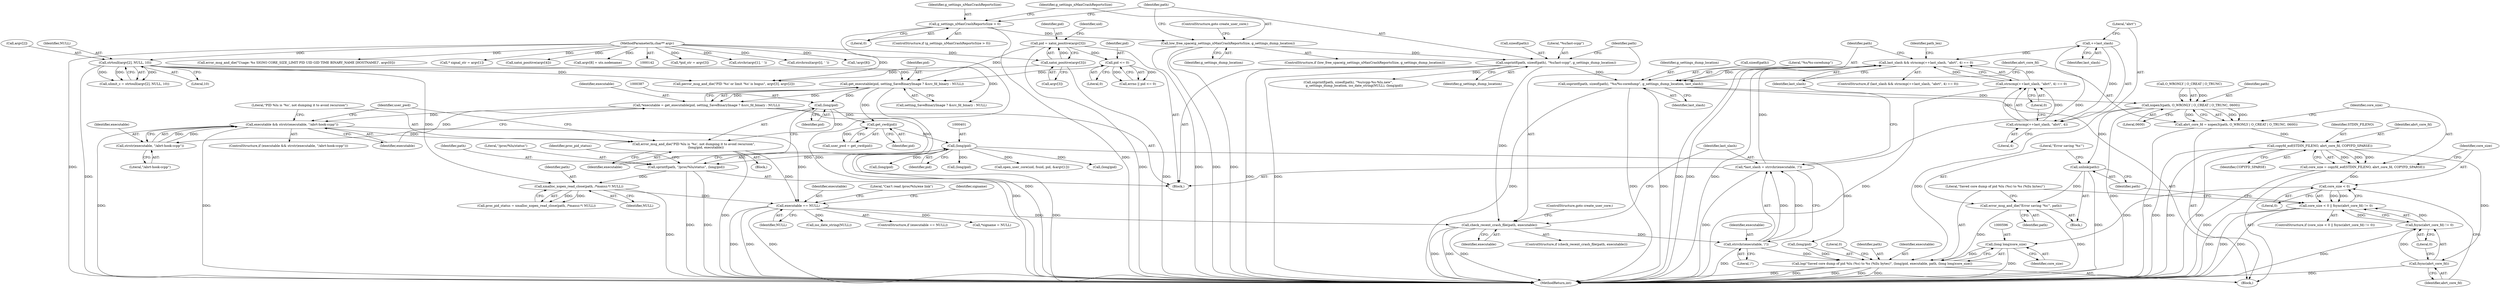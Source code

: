 digraph "0_abrt_4f2c1ddd3e3b81d2d5146b883115371f1cada9f9@pointer" {
"1000542" [label="(Call,++last_slash)"];
"1000532" [label="(Call,*last_slash = strrchr(executable, '/'))"];
"1000534" [label="(Call,strrchr(executable, '/'))"];
"1000526" [label="(Call,check_recent_crash_file(path, executable))"];
"1000519" [label="(Call,snprintf(path, sizeof(path), \"%s/last-ccpp\", g_settings_dump_location))"];
"1000515" [label="(Call,low_free_space(g_settings_nMaxCrashReportsSize, g_settings_dump_location))"];
"1000510" [label="(Call,g_settings_nMaxCrashReportsSize > 0)"];
"1000453" [label="(Call,executable == NULL)"];
"1000384" [label="(Call,error_msg_and_die(\"PID %lu is '%s', not dumping it to avoid recursion\",\n                        (long)pid, executable))"];
"1000386" [label="(Call,(long)pid)"];
"1000370" [label="(Call,get_executable(pid, setting_SaveBinaryImage ? &src_fd_binary : NULL))"];
"1000317" [label="(Call,pid <= 0)"];
"1000301" [label="(Call,pid = xatoi_positive(argv[3]))"];
"1000303" [label="(Call,xatoi_positive(argv[3]))"];
"1000144" [label="(MethodParameterIn,char** argv)"];
"1000270" [label="(Call,strtoull(argv[2], NULL, 10))"];
"1000378" [label="(Call,executable && strstr(executable, \"/abrt-hook-ccpp\"))"];
"1000368" [label="(Call,*executable = get_executable(pid, setting_SaveBinaryImage ? &src_fd_binary : NULL))"];
"1000380" [label="(Call,strstr(executable, \"/abrt-hook-ccpp\"))"];
"1000405" [label="(Call,xmalloc_xopen_read_close(path, /*maxsz:*/ NULL))"];
"1000397" [label="(Call,sprintf(path, \"/proc/%lu/status\", (long)pid))"];
"1000400" [label="(Call,(long)pid)"];
"1000392" [label="(Call,get_cwd(pid))"];
"1000538" [label="(Call,last_slash && strncmp(++last_slash, \"abrt\", 4) == 0)"];
"1000548" [label="(Call,snprintf(path, sizeof(path), \"%s/%s-coredump\", g_settings_dump_location, last_slash))"];
"1000558" [label="(Call,xopen3(path, O_WRONLY | O_CREAT | O_TRUNC, 0600))"];
"1000556" [label="(Call,abrt_core_fd = xopen3(path, O_WRONLY | O_CREAT | O_TRUNC, 0600))"];
"1000569" [label="(Call,copyfd_eof(STDIN_FILENO, abrt_core_fd, COPYFD_SPARSE))"];
"1000567" [label="(Call,core_size = copyfd_eof(STDIN_FILENO, abrt_core_fd, COPYFD_SPARSE))"];
"1000575" [label="(Call,core_size < 0)"];
"1000574" [label="(Call,core_size < 0 || fsync(abrt_core_fd) != 0)"];
"1000595" [label="(Call,(long long)core_size)"];
"1000588" [label="(Call,log(\"Saved core dump of pid %lu (%s) to %s (%llu bytes)\", (long)pid, executable, path, (long long)core_size))"];
"1000579" [label="(Call,fsync(abrt_core_fd))"];
"1000578" [label="(Call,fsync(abrt_core_fd) != 0)"];
"1000583" [label="(Call,unlink(path))"];
"1000585" [label="(Call,error_msg_and_die(\"Error saving '%s'\", path))"];
"1000541" [label="(Call,strncmp(++last_slash, \"abrt\", 4))"];
"1000540" [label="(Call,strncmp(++last_slash, \"abrt\", 4) == 0)"];
"1000295" [label="(Call,*pid_str = argv[3])"];
"1000587" [label="(Identifier,path)"];
"1000577" [label="(Literal,0)"];
"1000454" [label="(Identifier,executable)"];
"1000407" [label="(Identifier,NULL)"];
"1000603" [label="(Call,snprintf(path, sizeof(path), \"%s/ccpp-%s-%lu.new\",\n            g_settings_dump_location, iso_date_string(NULL), (long)pid))"];
"1000576" [label="(Identifier,core_size)"];
"1000177" [label="(Call,strchr(argv[1], ' '))"];
"1000552" [label="(Literal,\"%s/%s-coredump\")"];
"1000542" [label="(Call,++last_slash)"];
"1000589" [label="(Literal,\"Saved core dump of pid %lu (%s) to %s (%llu bytes)\")"];
"1000368" [label="(Call,*executable = get_executable(pid, setting_SaveBinaryImage ? &src_fd_binary : NULL))"];
"1000274" [label="(Identifier,NULL)"];
"1000458" [label="(Literal,\"Can't read /proc/%lu/exe link\")"];
"1000532" [label="(Call,*last_slash = strrchr(executable, '/'))"];
"1000527" [label="(Identifier,path)"];
"1000585" [label="(Call,error_msg_and_die(\"Error saving '%s'\", path))"];
"1000514" [label="(ControlStructure,if (low_free_space(g_settings_nMaxCrashReportsSize, g_settings_dump_location)))"];
"1000382" [label="(Literal,\"/abrt-hook-ccpp\")"];
"1000372" [label="(Call,setting_SaveBinaryImage ? &src_fd_binary : NULL)"];
"1000370" [label="(Call,get_executable(pid, setting_SaveBinaryImage ? &src_fd_binary : NULL))"];
"1000511" [label="(Identifier,g_settings_nMaxCrashReportsSize)"];
"1000571" [label="(Identifier,abrt_core_fd)"];
"1000538" [label="(Call,last_slash && strncmp(++last_slash, \"abrt\", 4) == 0)"];
"1000567" [label="(Call,core_size = copyfd_eof(STDIN_FILENO, abrt_core_fd, COPYFD_SPARSE))"];
"1000392" [label="(Call,get_cwd(pid))"];
"1000453" [label="(Call,executable == NULL)"];
"1000196" [label="(Call,strchrnul(argv[i], ' '))"];
"1000403" [label="(Call,proc_pid_status = xmalloc_xopen_read_close(path, /*maxsz:*/ NULL))"];
"1000402" [label="(Identifier,pid)"];
"1000393" [label="(Identifier,pid)"];
"1000556" [label="(Call,abrt_core_fd = xopen3(path, O_WRONLY | O_CREAT | O_TRUNC, 0600))"];
"1000611" [label="(Call,(long)pid)"];
"1000543" [label="(Identifier,last_slash)"];
"1000545" [label="(Literal,4)"];
"1000444" [label="(Call,open_user_core(uid, fsuid, pid, &argv[1]))"];
"1000536" [label="(Literal,'/')"];
"1000570" [label="(Identifier,STDIN_FILENO)"];
"1000275" [label="(Literal,10)"];
"1000548" [label="(Call,snprintf(path, sizeof(path), \"%s/%s-coredump\", g_settings_dump_location, last_slash))"];
"1000270" [label="(Call,strtoull(argv[2], NULL, 10))"];
"1000379" [label="(Identifier,executable)"];
"1000586" [label="(Literal,\"Error saving '%s'\")"];
"1000534" [label="(Call,strrchr(executable, '/'))"];
"1000559" [label="(Identifier,path)"];
"1000309" [label="(Identifier,uid)"];
"1000524" [label="(Identifier,g_settings_dump_location)"];
"1000521" [label="(Call,sizeof(path))"];
"1000584" [label="(Identifier,path)"];
"1000391" [label="(Identifier,user_pwd)"];
"1000465" [label="(Identifier,signame)"];
"1000398" [label="(Identifier,path)"];
"1000390" [label="(Call,user_pwd = get_cwd(pid))"];
"1000317" [label="(Call,pid <= 0)"];
"1000560" [label="(Call,O_WRONLY | O_CREAT | O_TRUNC)"];
"1000385" [label="(Literal,\"PID %lu is '%s', not dumping it to avoid recursion\")"];
"1000575" [label="(Call,core_size < 0)"];
"1000582" [label="(Block,)"];
"1000572" [label="(Identifier,COPYFD_SPARSE)"];
"1000609" [label="(Call,iso_date_string(NULL))"];
"1000304" [label="(Call,argv[3])"];
"1000399" [label="(Literal,\"/proc/%lu/status\")"];
"1000533" [label="(Identifier,last_slash)"];
"1000597" [label="(Identifier,core_size)"];
"1000553" [label="(Identifier,g_settings_dump_location)"];
"1000145" [label="(Block,)"];
"1000539" [label="(Identifier,last_slash)"];
"1000550" [label="(Call,sizeof(path))"];
"1000588" [label="(Call,log(\"Saved core dump of pid %lu (%s) to %s (%llu bytes)\", (long)pid, executable, path, (long long)core_size))"];
"1000546" [label="(Literal,0)"];
"1000590" [label="(Call,(long)pid)"];
"1000452" [label="(ControlStructure,if (executable == NULL))"];
"1000381" [label="(Identifier,executable)"];
"1000579" [label="(Call,fsync(abrt_core_fd))"];
"1000557" [label="(Identifier,abrt_core_fd)"];
"1000386" [label="(Call,(long)pid)"];
"1000389" [label="(Identifier,executable)"];
"1000547" [label="(Block,)"];
"1000580" [label="(Identifier,abrt_core_fd)"];
"1000406" [label="(Identifier,path)"];
"1000540" [label="(Call,strncmp(++last_slash, \"abrt\", 4) == 0)"];
"1000404" [label="(Identifier,proc_pid_status)"];
"1000541" [label="(Call,strncmp(++last_slash, \"abrt\", 4))"];
"1000384" [label="(Call,error_msg_and_die(\"PID %lu is '%s', not dumping it to avoid recursion\",\n                        (long)pid, executable))"];
"1000574" [label="(Call,core_size < 0 || fsync(abrt_core_fd) != 0)"];
"1000371" [label="(Identifier,pid)"];
"1000303" [label="(Call,xatoi_positive(argv[3]))"];
"1000599" [label="(Literal,0)"];
"1000518" [label="(ControlStructure,goto create_user_core;)"];
"1000405" [label="(Call,xmalloc_xopen_read_close(path, /*maxsz:*/ NULL))"];
"1000530" [label="(ControlStructure,goto create_user_core;)"];
"1000144" [label="(MethodParameterIn,char** argv)"];
"1000380" [label="(Call,strstr(executable, \"/abrt-hook-ccpp\"))"];
"1000526" [label="(Call,check_recent_crash_file(path, executable))"];
"1000377" [label="(ControlStructure,if (executable && strstr(executable, \"/abrt-hook-ccpp\")))"];
"1000346" [label="(Call,!argv[8])"];
"1000271" [label="(Call,argv[2])"];
"1000378" [label="(Call,executable && strstr(executable, \"/abrt-hook-ccpp\"))"];
"1000554" [label="(Identifier,last_slash)"];
"1000519" [label="(Call,snprintf(path, sizeof(path), \"%s/last-ccpp\", g_settings_dump_location))"];
"1000509" [label="(ControlStructure,if (g_settings_nMaxCrashReportsSize > 0))"];
"1000602" [label="(Identifier,path_len)"];
"1000594" [label="(Identifier,path)"];
"1000301" [label="(Call,pid = xatoi_positive(argv[3]))"];
"1000400" [label="(Call,(long)pid)"];
"1000573" [label="(ControlStructure,if (core_size < 0 || fsync(abrt_core_fd) != 0))"];
"1000520" [label="(Identifier,path)"];
"1000583" [label="(Call,unlink(path))"];
"1000544" [label="(Literal,\"abrt\")"];
"1000581" [label="(Literal,0)"];
"1000383" [label="(Block,)"];
"1000528" [label="(Identifier,executable)"];
"1000565" [label="(Literal,0600)"];
"1000321" [label="(Call,perror_msg_and_die(\"PID '%s' or limit '%s' is bogus\", argv[3], argv[2]))"];
"1001171" [label="(Call,(long)pid)"];
"1000515" [label="(Call,low_free_space(g_settings_nMaxCrashReportsSize, g_settings_dump_location))"];
"1000512" [label="(Literal,0)"];
"1000516" [label="(Identifier,g_settings_nMaxCrashReportsSize)"];
"1000318" [label="(Identifier,pid)"];
"1000315" [label="(Call,errno || pid <= 0)"];
"1000558" [label="(Call,xopen3(path, O_WRONLY | O_CREAT | O_TRUNC, 0600))"];
"1000523" [label="(Literal,\"%s/last-ccpp\")"];
"1000549" [label="(Identifier,path)"];
"1000595" [label="(Call,(long long)core_size)"];
"1000569" [label="(Call,copyfd_eof(STDIN_FILENO, abrt_core_fd, COPYFD_SPARSE))"];
"1000517" [label="(Identifier,g_settings_dump_location)"];
"1000537" [label="(ControlStructure,if (last_slash && strncmp(++last_slash, \"abrt\", 4) == 0))"];
"1000319" [label="(Literal,0)"];
"1000568" [label="(Identifier,core_size)"];
"1000171" [label="(Call,error_msg_and_die(\"Usage: %s SIGNO CORE_SIZE_LIMIT PID UID GID TIME BINARY_NAME [HOSTNAME]\", argv[0]))"];
"1000369" [label="(Identifier,executable)"];
"1000535" [label="(Identifier,executable)"];
"1000257" [label="(Call,* signal_str = argv[1])"];
"1000310" [label="(Call,xatoi_positive(argv[4]))"];
"1000578" [label="(Call,fsync(abrt_core_fd) != 0)"];
"1000510" [label="(Call,g_settings_nMaxCrashReportsSize > 0)"];
"1000464" [label="(Call,*signame = NULL)"];
"1000302" [label="(Identifier,pid)"];
"1000397" [label="(Call,sprintf(path, \"/proc/%lu/status\", (long)pid))"];
"1000593" [label="(Identifier,executable)"];
"1000455" [label="(Identifier,NULL)"];
"1000388" [label="(Identifier,pid)"];
"1001180" [label="(MethodReturn,int)"];
"1000354" [label="(Call,argv[8] = uts.nodename)"];
"1000525" [label="(ControlStructure,if (check_recent_crash_file(path, executable)))"];
"1000268" [label="(Call,ulimit_c = strtoull(argv[2], NULL, 10))"];
"1000459" [label="(Call,(long)pid)"];
"1000542" -> "1000541"  [label="AST: "];
"1000542" -> "1000543"  [label="CFG: "];
"1000543" -> "1000542"  [label="AST: "];
"1000544" -> "1000542"  [label="CFG: "];
"1000542" -> "1000538"  [label="DDG: "];
"1000542" -> "1000541"  [label="DDG: "];
"1000532" -> "1000542"  [label="DDG: "];
"1000532" -> "1000145"  [label="AST: "];
"1000532" -> "1000534"  [label="CFG: "];
"1000533" -> "1000532"  [label="AST: "];
"1000534" -> "1000532"  [label="AST: "];
"1000539" -> "1000532"  [label="CFG: "];
"1000532" -> "1001180"  [label="DDG: "];
"1000534" -> "1000532"  [label="DDG: "];
"1000534" -> "1000532"  [label="DDG: "];
"1000532" -> "1000538"  [label="DDG: "];
"1000534" -> "1000536"  [label="CFG: "];
"1000535" -> "1000534"  [label="AST: "];
"1000536" -> "1000534"  [label="AST: "];
"1000534" -> "1001180"  [label="DDG: "];
"1000526" -> "1000534"  [label="DDG: "];
"1000534" -> "1000588"  [label="DDG: "];
"1000526" -> "1000525"  [label="AST: "];
"1000526" -> "1000528"  [label="CFG: "];
"1000527" -> "1000526"  [label="AST: "];
"1000528" -> "1000526"  [label="AST: "];
"1000530" -> "1000526"  [label="CFG: "];
"1000533" -> "1000526"  [label="CFG: "];
"1000526" -> "1001180"  [label="DDG: "];
"1000526" -> "1001180"  [label="DDG: "];
"1000526" -> "1001180"  [label="DDG: "];
"1000519" -> "1000526"  [label="DDG: "];
"1000453" -> "1000526"  [label="DDG: "];
"1000519" -> "1000145"  [label="AST: "];
"1000519" -> "1000524"  [label="CFG: "];
"1000520" -> "1000519"  [label="AST: "];
"1000521" -> "1000519"  [label="AST: "];
"1000523" -> "1000519"  [label="AST: "];
"1000524" -> "1000519"  [label="AST: "];
"1000527" -> "1000519"  [label="CFG: "];
"1000519" -> "1001180"  [label="DDG: "];
"1000519" -> "1001180"  [label="DDG: "];
"1000515" -> "1000519"  [label="DDG: "];
"1000519" -> "1000548"  [label="DDG: "];
"1000519" -> "1000603"  [label="DDG: "];
"1000515" -> "1000514"  [label="AST: "];
"1000515" -> "1000517"  [label="CFG: "];
"1000516" -> "1000515"  [label="AST: "];
"1000517" -> "1000515"  [label="AST: "];
"1000518" -> "1000515"  [label="CFG: "];
"1000520" -> "1000515"  [label="CFG: "];
"1000515" -> "1001180"  [label="DDG: "];
"1000515" -> "1001180"  [label="DDG: "];
"1000515" -> "1001180"  [label="DDG: "];
"1000510" -> "1000515"  [label="DDG: "];
"1000510" -> "1000509"  [label="AST: "];
"1000510" -> "1000512"  [label="CFG: "];
"1000511" -> "1000510"  [label="AST: "];
"1000512" -> "1000510"  [label="AST: "];
"1000516" -> "1000510"  [label="CFG: "];
"1000520" -> "1000510"  [label="CFG: "];
"1000510" -> "1001180"  [label="DDG: "];
"1000510" -> "1001180"  [label="DDG: "];
"1000453" -> "1000452"  [label="AST: "];
"1000453" -> "1000455"  [label="CFG: "];
"1000454" -> "1000453"  [label="AST: "];
"1000455" -> "1000453"  [label="AST: "];
"1000458" -> "1000453"  [label="CFG: "];
"1000465" -> "1000453"  [label="CFG: "];
"1000453" -> "1001180"  [label="DDG: "];
"1000453" -> "1001180"  [label="DDG: "];
"1000453" -> "1001180"  [label="DDG: "];
"1000384" -> "1000453"  [label="DDG: "];
"1000378" -> "1000453"  [label="DDG: "];
"1000405" -> "1000453"  [label="DDG: "];
"1000453" -> "1000464"  [label="DDG: "];
"1000453" -> "1000609"  [label="DDG: "];
"1000384" -> "1000383"  [label="AST: "];
"1000384" -> "1000389"  [label="CFG: "];
"1000385" -> "1000384"  [label="AST: "];
"1000386" -> "1000384"  [label="AST: "];
"1000389" -> "1000384"  [label="AST: "];
"1000391" -> "1000384"  [label="CFG: "];
"1000384" -> "1001180"  [label="DDG: "];
"1000386" -> "1000384"  [label="DDG: "];
"1000378" -> "1000384"  [label="DDG: "];
"1000386" -> "1000388"  [label="CFG: "];
"1000387" -> "1000386"  [label="AST: "];
"1000388" -> "1000386"  [label="AST: "];
"1000389" -> "1000386"  [label="CFG: "];
"1000370" -> "1000386"  [label="DDG: "];
"1000386" -> "1000392"  [label="DDG: "];
"1000370" -> "1000368"  [label="AST: "];
"1000370" -> "1000372"  [label="CFG: "];
"1000371" -> "1000370"  [label="AST: "];
"1000372" -> "1000370"  [label="AST: "];
"1000368" -> "1000370"  [label="CFG: "];
"1000370" -> "1001180"  [label="DDG: "];
"1000370" -> "1000368"  [label="DDG: "];
"1000370" -> "1000368"  [label="DDG: "];
"1000317" -> "1000370"  [label="DDG: "];
"1000301" -> "1000370"  [label="DDG: "];
"1000270" -> "1000370"  [label="DDG: "];
"1000370" -> "1000392"  [label="DDG: "];
"1000317" -> "1000315"  [label="AST: "];
"1000317" -> "1000319"  [label="CFG: "];
"1000318" -> "1000317"  [label="AST: "];
"1000319" -> "1000317"  [label="AST: "];
"1000315" -> "1000317"  [label="CFG: "];
"1000317" -> "1000315"  [label="DDG: "];
"1000317" -> "1000315"  [label="DDG: "];
"1000301" -> "1000317"  [label="DDG: "];
"1000301" -> "1000145"  [label="AST: "];
"1000301" -> "1000303"  [label="CFG: "];
"1000302" -> "1000301"  [label="AST: "];
"1000303" -> "1000301"  [label="AST: "];
"1000309" -> "1000301"  [label="CFG: "];
"1000301" -> "1001180"  [label="DDG: "];
"1000303" -> "1000301"  [label="DDG: "];
"1000303" -> "1000304"  [label="CFG: "];
"1000304" -> "1000303"  [label="AST: "];
"1000303" -> "1001180"  [label="DDG: "];
"1000144" -> "1000303"  [label="DDG: "];
"1000303" -> "1000321"  [label="DDG: "];
"1000144" -> "1000142"  [label="AST: "];
"1000144" -> "1001180"  [label="DDG: "];
"1000144" -> "1000171"  [label="DDG: "];
"1000144" -> "1000177"  [label="DDG: "];
"1000144" -> "1000196"  [label="DDG: "];
"1000144" -> "1000257"  [label="DDG: "];
"1000144" -> "1000270"  [label="DDG: "];
"1000144" -> "1000295"  [label="DDG: "];
"1000144" -> "1000310"  [label="DDG: "];
"1000144" -> "1000321"  [label="DDG: "];
"1000144" -> "1000346"  [label="DDG: "];
"1000144" -> "1000354"  [label="DDG: "];
"1000270" -> "1000268"  [label="AST: "];
"1000270" -> "1000275"  [label="CFG: "];
"1000271" -> "1000270"  [label="AST: "];
"1000274" -> "1000270"  [label="AST: "];
"1000275" -> "1000270"  [label="AST: "];
"1000268" -> "1000270"  [label="CFG: "];
"1000270" -> "1001180"  [label="DDG: "];
"1000270" -> "1000268"  [label="DDG: "];
"1000270" -> "1000268"  [label="DDG: "];
"1000270" -> "1000268"  [label="DDG: "];
"1000270" -> "1000321"  [label="DDG: "];
"1000270" -> "1000372"  [label="DDG: "];
"1000270" -> "1000405"  [label="DDG: "];
"1000378" -> "1000377"  [label="AST: "];
"1000378" -> "1000379"  [label="CFG: "];
"1000378" -> "1000380"  [label="CFG: "];
"1000379" -> "1000378"  [label="AST: "];
"1000380" -> "1000378"  [label="AST: "];
"1000385" -> "1000378"  [label="CFG: "];
"1000391" -> "1000378"  [label="CFG: "];
"1000378" -> "1001180"  [label="DDG: "];
"1000378" -> "1001180"  [label="DDG: "];
"1000368" -> "1000378"  [label="DDG: "];
"1000380" -> "1000378"  [label="DDG: "];
"1000380" -> "1000378"  [label="DDG: "];
"1000368" -> "1000145"  [label="AST: "];
"1000369" -> "1000368"  [label="AST: "];
"1000379" -> "1000368"  [label="CFG: "];
"1000368" -> "1001180"  [label="DDG: "];
"1000368" -> "1000380"  [label="DDG: "];
"1000380" -> "1000382"  [label="CFG: "];
"1000381" -> "1000380"  [label="AST: "];
"1000382" -> "1000380"  [label="AST: "];
"1000405" -> "1000403"  [label="AST: "];
"1000405" -> "1000407"  [label="CFG: "];
"1000406" -> "1000405"  [label="AST: "];
"1000407" -> "1000405"  [label="AST: "];
"1000403" -> "1000405"  [label="CFG: "];
"1000405" -> "1001180"  [label="DDG: "];
"1000405" -> "1000403"  [label="DDG: "];
"1000405" -> "1000403"  [label="DDG: "];
"1000397" -> "1000405"  [label="DDG: "];
"1000397" -> "1000145"  [label="AST: "];
"1000397" -> "1000400"  [label="CFG: "];
"1000398" -> "1000397"  [label="AST: "];
"1000399" -> "1000397"  [label="AST: "];
"1000400" -> "1000397"  [label="AST: "];
"1000404" -> "1000397"  [label="CFG: "];
"1000397" -> "1001180"  [label="DDG: "];
"1000397" -> "1001180"  [label="DDG: "];
"1000400" -> "1000397"  [label="DDG: "];
"1000400" -> "1000402"  [label="CFG: "];
"1000401" -> "1000400"  [label="AST: "];
"1000402" -> "1000400"  [label="AST: "];
"1000400" -> "1001180"  [label="DDG: "];
"1000392" -> "1000400"  [label="DDG: "];
"1000400" -> "1000444"  [label="DDG: "];
"1000400" -> "1000459"  [label="DDG: "];
"1000400" -> "1000590"  [label="DDG: "];
"1000400" -> "1000611"  [label="DDG: "];
"1000400" -> "1001171"  [label="DDG: "];
"1000392" -> "1000390"  [label="AST: "];
"1000392" -> "1000393"  [label="CFG: "];
"1000393" -> "1000392"  [label="AST: "];
"1000390" -> "1000392"  [label="CFG: "];
"1000392" -> "1000390"  [label="DDG: "];
"1000538" -> "1000537"  [label="AST: "];
"1000538" -> "1000539"  [label="CFG: "];
"1000538" -> "1000540"  [label="CFG: "];
"1000539" -> "1000538"  [label="AST: "];
"1000540" -> "1000538"  [label="AST: "];
"1000549" -> "1000538"  [label="CFG: "];
"1000602" -> "1000538"  [label="CFG: "];
"1000538" -> "1001180"  [label="DDG: "];
"1000538" -> "1001180"  [label="DDG: "];
"1000538" -> "1001180"  [label="DDG: "];
"1000540" -> "1000538"  [label="DDG: "];
"1000540" -> "1000538"  [label="DDG: "];
"1000538" -> "1000548"  [label="DDG: "];
"1000548" -> "1000547"  [label="AST: "];
"1000548" -> "1000554"  [label="CFG: "];
"1000549" -> "1000548"  [label="AST: "];
"1000550" -> "1000548"  [label="AST: "];
"1000552" -> "1000548"  [label="AST: "];
"1000553" -> "1000548"  [label="AST: "];
"1000554" -> "1000548"  [label="AST: "];
"1000557" -> "1000548"  [label="CFG: "];
"1000548" -> "1001180"  [label="DDG: "];
"1000548" -> "1001180"  [label="DDG: "];
"1000548" -> "1001180"  [label="DDG: "];
"1000548" -> "1000558"  [label="DDG: "];
"1000558" -> "1000556"  [label="AST: "];
"1000558" -> "1000565"  [label="CFG: "];
"1000559" -> "1000558"  [label="AST: "];
"1000560" -> "1000558"  [label="AST: "];
"1000565" -> "1000558"  [label="AST: "];
"1000556" -> "1000558"  [label="CFG: "];
"1000558" -> "1001180"  [label="DDG: "];
"1000558" -> "1000556"  [label="DDG: "];
"1000558" -> "1000556"  [label="DDG: "];
"1000558" -> "1000556"  [label="DDG: "];
"1000560" -> "1000558"  [label="DDG: "];
"1000560" -> "1000558"  [label="DDG: "];
"1000558" -> "1000583"  [label="DDG: "];
"1000558" -> "1000588"  [label="DDG: "];
"1000556" -> "1000547"  [label="AST: "];
"1000557" -> "1000556"  [label="AST: "];
"1000568" -> "1000556"  [label="CFG: "];
"1000556" -> "1001180"  [label="DDG: "];
"1000556" -> "1000569"  [label="DDG: "];
"1000569" -> "1000567"  [label="AST: "];
"1000569" -> "1000572"  [label="CFG: "];
"1000570" -> "1000569"  [label="AST: "];
"1000571" -> "1000569"  [label="AST: "];
"1000572" -> "1000569"  [label="AST: "];
"1000567" -> "1000569"  [label="CFG: "];
"1000569" -> "1001180"  [label="DDG: "];
"1000569" -> "1001180"  [label="DDG: "];
"1000569" -> "1001180"  [label="DDG: "];
"1000569" -> "1000567"  [label="DDG: "];
"1000569" -> "1000567"  [label="DDG: "];
"1000569" -> "1000567"  [label="DDG: "];
"1000569" -> "1000579"  [label="DDG: "];
"1000567" -> "1000547"  [label="AST: "];
"1000568" -> "1000567"  [label="AST: "];
"1000576" -> "1000567"  [label="CFG: "];
"1000567" -> "1001180"  [label="DDG: "];
"1000567" -> "1000575"  [label="DDG: "];
"1000575" -> "1000574"  [label="AST: "];
"1000575" -> "1000577"  [label="CFG: "];
"1000576" -> "1000575"  [label="AST: "];
"1000577" -> "1000575"  [label="AST: "];
"1000580" -> "1000575"  [label="CFG: "];
"1000574" -> "1000575"  [label="CFG: "];
"1000575" -> "1000574"  [label="DDG: "];
"1000575" -> "1000574"  [label="DDG: "];
"1000575" -> "1000595"  [label="DDG: "];
"1000574" -> "1000573"  [label="AST: "];
"1000574" -> "1000578"  [label="CFG: "];
"1000578" -> "1000574"  [label="AST: "];
"1000584" -> "1000574"  [label="CFG: "];
"1000589" -> "1000574"  [label="CFG: "];
"1000574" -> "1001180"  [label="DDG: "];
"1000574" -> "1001180"  [label="DDG: "];
"1000574" -> "1001180"  [label="DDG: "];
"1000578" -> "1000574"  [label="DDG: "];
"1000578" -> "1000574"  [label="DDG: "];
"1000595" -> "1000588"  [label="AST: "];
"1000595" -> "1000597"  [label="CFG: "];
"1000596" -> "1000595"  [label="AST: "];
"1000597" -> "1000595"  [label="AST: "];
"1000588" -> "1000595"  [label="CFG: "];
"1000595" -> "1001180"  [label="DDG: "];
"1000595" -> "1000588"  [label="DDG: "];
"1000588" -> "1000547"  [label="AST: "];
"1000589" -> "1000588"  [label="AST: "];
"1000590" -> "1000588"  [label="AST: "];
"1000593" -> "1000588"  [label="AST: "];
"1000594" -> "1000588"  [label="AST: "];
"1000599" -> "1000588"  [label="CFG: "];
"1000588" -> "1001180"  [label="DDG: "];
"1000588" -> "1001180"  [label="DDG: "];
"1000588" -> "1001180"  [label="DDG: "];
"1000588" -> "1001180"  [label="DDG: "];
"1000588" -> "1001180"  [label="DDG: "];
"1000590" -> "1000588"  [label="DDG: "];
"1000585" -> "1000588"  [label="DDG: "];
"1000579" -> "1000578"  [label="AST: "];
"1000579" -> "1000580"  [label="CFG: "];
"1000580" -> "1000579"  [label="AST: "];
"1000581" -> "1000579"  [label="CFG: "];
"1000579" -> "1001180"  [label="DDG: "];
"1000579" -> "1000578"  [label="DDG: "];
"1000578" -> "1000581"  [label="CFG: "];
"1000581" -> "1000578"  [label="AST: "];
"1000578" -> "1001180"  [label="DDG: "];
"1000583" -> "1000582"  [label="AST: "];
"1000583" -> "1000584"  [label="CFG: "];
"1000584" -> "1000583"  [label="AST: "];
"1000586" -> "1000583"  [label="CFG: "];
"1000583" -> "1001180"  [label="DDG: "];
"1000583" -> "1000585"  [label="DDG: "];
"1000585" -> "1000582"  [label="AST: "];
"1000585" -> "1000587"  [label="CFG: "];
"1000586" -> "1000585"  [label="AST: "];
"1000587" -> "1000585"  [label="AST: "];
"1000589" -> "1000585"  [label="CFG: "];
"1000585" -> "1001180"  [label="DDG: "];
"1000541" -> "1000540"  [label="AST: "];
"1000541" -> "1000545"  [label="CFG: "];
"1000544" -> "1000541"  [label="AST: "];
"1000545" -> "1000541"  [label="AST: "];
"1000546" -> "1000541"  [label="CFG: "];
"1000541" -> "1000540"  [label="DDG: "];
"1000541" -> "1000540"  [label="DDG: "];
"1000540" -> "1000546"  [label="CFG: "];
"1000546" -> "1000540"  [label="AST: "];
"1000540" -> "1001180"  [label="DDG: "];
}
